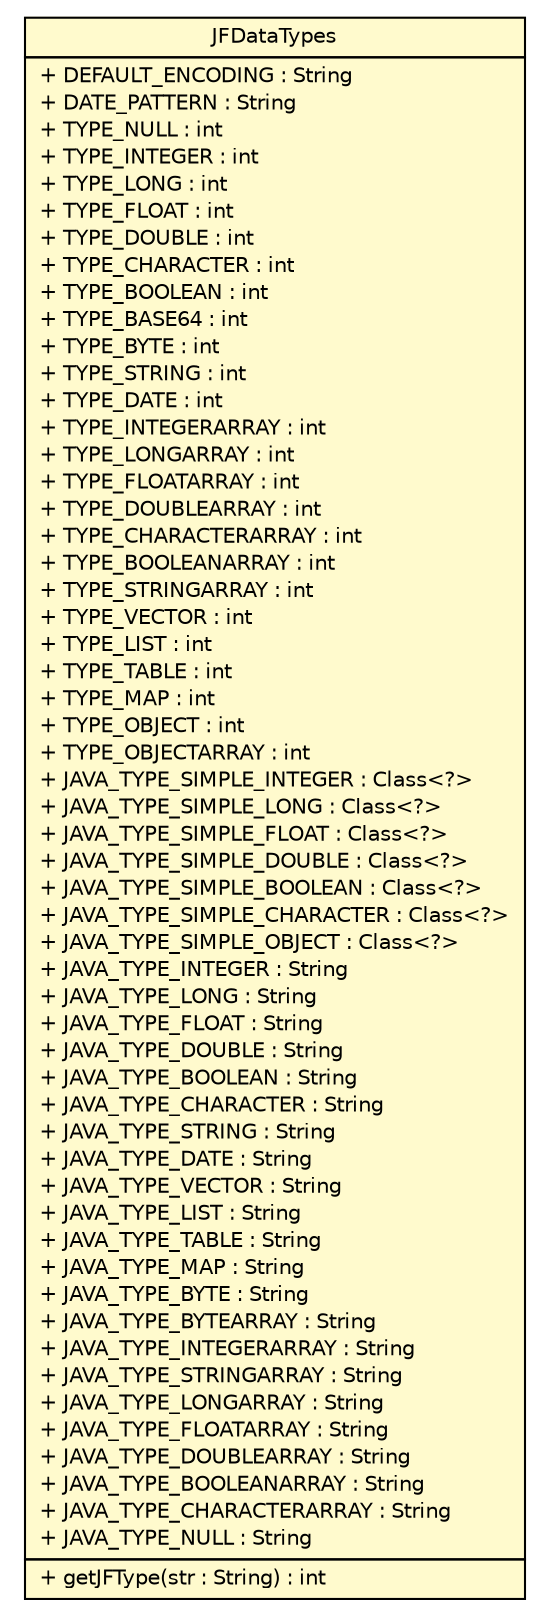 #!/usr/local/bin/dot
#
# Class diagram 
# Generated by UMLGraph version R5_6 (http://www.umlgraph.org/)
#

digraph G {
	edge [fontname="Helvetica",fontsize=10,labelfontname="Helvetica",labelfontsize=10];
	node [fontname="Helvetica",fontsize=10,shape=plaintext];
	nodesep=0.25;
	ranksep=0.5;
	// org.fringe.jf.json.internal.util.JFDataTypes
	c106 [label=<<table title="org.fringe.jf.json.internal.util.JFDataTypes" border="0" cellborder="1" cellspacing="0" cellpadding="2" port="p" bgcolor="lemonChiffon" href="./JFDataTypes.html">
		<tr><td><table border="0" cellspacing="0" cellpadding="1">
<tr><td align="center" balign="center"> JFDataTypes </td></tr>
		</table></td></tr>
		<tr><td><table border="0" cellspacing="0" cellpadding="1">
<tr><td align="left" balign="left"> + DEFAULT_ENCODING : String </td></tr>
<tr><td align="left" balign="left"> + DATE_PATTERN : String </td></tr>
<tr><td align="left" balign="left"> + TYPE_NULL : int </td></tr>
<tr><td align="left" balign="left"> + TYPE_INTEGER : int </td></tr>
<tr><td align="left" balign="left"> + TYPE_LONG : int </td></tr>
<tr><td align="left" balign="left"> + TYPE_FLOAT : int </td></tr>
<tr><td align="left" balign="left"> + TYPE_DOUBLE : int </td></tr>
<tr><td align="left" balign="left"> + TYPE_CHARACTER : int </td></tr>
<tr><td align="left" balign="left"> + TYPE_BOOLEAN : int </td></tr>
<tr><td align="left" balign="left"> + TYPE_BASE64 : int </td></tr>
<tr><td align="left" balign="left"> + TYPE_BYTE : int </td></tr>
<tr><td align="left" balign="left"> + TYPE_STRING : int </td></tr>
<tr><td align="left" balign="left"> + TYPE_DATE : int </td></tr>
<tr><td align="left" balign="left"> + TYPE_INTEGERARRAY : int </td></tr>
<tr><td align="left" balign="left"> + TYPE_LONGARRAY : int </td></tr>
<tr><td align="left" balign="left"> + TYPE_FLOATARRAY : int </td></tr>
<tr><td align="left" balign="left"> + TYPE_DOUBLEARRAY : int </td></tr>
<tr><td align="left" balign="left"> + TYPE_CHARACTERARRAY : int </td></tr>
<tr><td align="left" balign="left"> + TYPE_BOOLEANARRAY : int </td></tr>
<tr><td align="left" balign="left"> + TYPE_STRINGARRAY : int </td></tr>
<tr><td align="left" balign="left"> + TYPE_VECTOR : int </td></tr>
<tr><td align="left" balign="left"> + TYPE_LIST : int </td></tr>
<tr><td align="left" balign="left"> + TYPE_TABLE : int </td></tr>
<tr><td align="left" balign="left"> + TYPE_MAP : int </td></tr>
<tr><td align="left" balign="left"> + TYPE_OBJECT : int </td></tr>
<tr><td align="left" balign="left"> + TYPE_OBJECTARRAY : int </td></tr>
<tr><td align="left" balign="left"> + JAVA_TYPE_SIMPLE_INTEGER : Class&lt;?&gt; </td></tr>
<tr><td align="left" balign="left"> + JAVA_TYPE_SIMPLE_LONG : Class&lt;?&gt; </td></tr>
<tr><td align="left" balign="left"> + JAVA_TYPE_SIMPLE_FLOAT : Class&lt;?&gt; </td></tr>
<tr><td align="left" balign="left"> + JAVA_TYPE_SIMPLE_DOUBLE : Class&lt;?&gt; </td></tr>
<tr><td align="left" balign="left"> + JAVA_TYPE_SIMPLE_BOOLEAN : Class&lt;?&gt; </td></tr>
<tr><td align="left" balign="left"> + JAVA_TYPE_SIMPLE_CHARACTER : Class&lt;?&gt; </td></tr>
<tr><td align="left" balign="left"> + JAVA_TYPE_SIMPLE_OBJECT : Class&lt;?&gt; </td></tr>
<tr><td align="left" balign="left"> + JAVA_TYPE_INTEGER : String </td></tr>
<tr><td align="left" balign="left"> + JAVA_TYPE_LONG : String </td></tr>
<tr><td align="left" balign="left"> + JAVA_TYPE_FLOAT : String </td></tr>
<tr><td align="left" balign="left"> + JAVA_TYPE_DOUBLE : String </td></tr>
<tr><td align="left" balign="left"> + JAVA_TYPE_BOOLEAN : String </td></tr>
<tr><td align="left" balign="left"> + JAVA_TYPE_CHARACTER : String </td></tr>
<tr><td align="left" balign="left"> + JAVA_TYPE_STRING : String </td></tr>
<tr><td align="left" balign="left"> + JAVA_TYPE_DATE : String </td></tr>
<tr><td align="left" balign="left"> + JAVA_TYPE_VECTOR : String </td></tr>
<tr><td align="left" balign="left"> + JAVA_TYPE_LIST : String </td></tr>
<tr><td align="left" balign="left"> + JAVA_TYPE_TABLE : String </td></tr>
<tr><td align="left" balign="left"> + JAVA_TYPE_MAP : String </td></tr>
<tr><td align="left" balign="left"> + JAVA_TYPE_BYTE : String </td></tr>
<tr><td align="left" balign="left"> + JAVA_TYPE_BYTEARRAY : String </td></tr>
<tr><td align="left" balign="left"> + JAVA_TYPE_INTEGERARRAY : String </td></tr>
<tr><td align="left" balign="left"> + JAVA_TYPE_STRINGARRAY : String </td></tr>
<tr><td align="left" balign="left"> + JAVA_TYPE_LONGARRAY : String </td></tr>
<tr><td align="left" balign="left"> + JAVA_TYPE_FLOATARRAY : String </td></tr>
<tr><td align="left" balign="left"> + JAVA_TYPE_DOUBLEARRAY : String </td></tr>
<tr><td align="left" balign="left"> + JAVA_TYPE_BOOLEANARRAY : String </td></tr>
<tr><td align="left" balign="left"> + JAVA_TYPE_CHARACTERARRAY : String </td></tr>
<tr><td align="left" balign="left"> + JAVA_TYPE_NULL : String </td></tr>
		</table></td></tr>
		<tr><td><table border="0" cellspacing="0" cellpadding="1">
<tr><td align="left" balign="left"> + getJFType(str : String) : int </td></tr>
		</table></td></tr>
		</table>>, URL="./JFDataTypes.html", fontname="Helvetica", fontcolor="black", fontsize=10.0];
}

